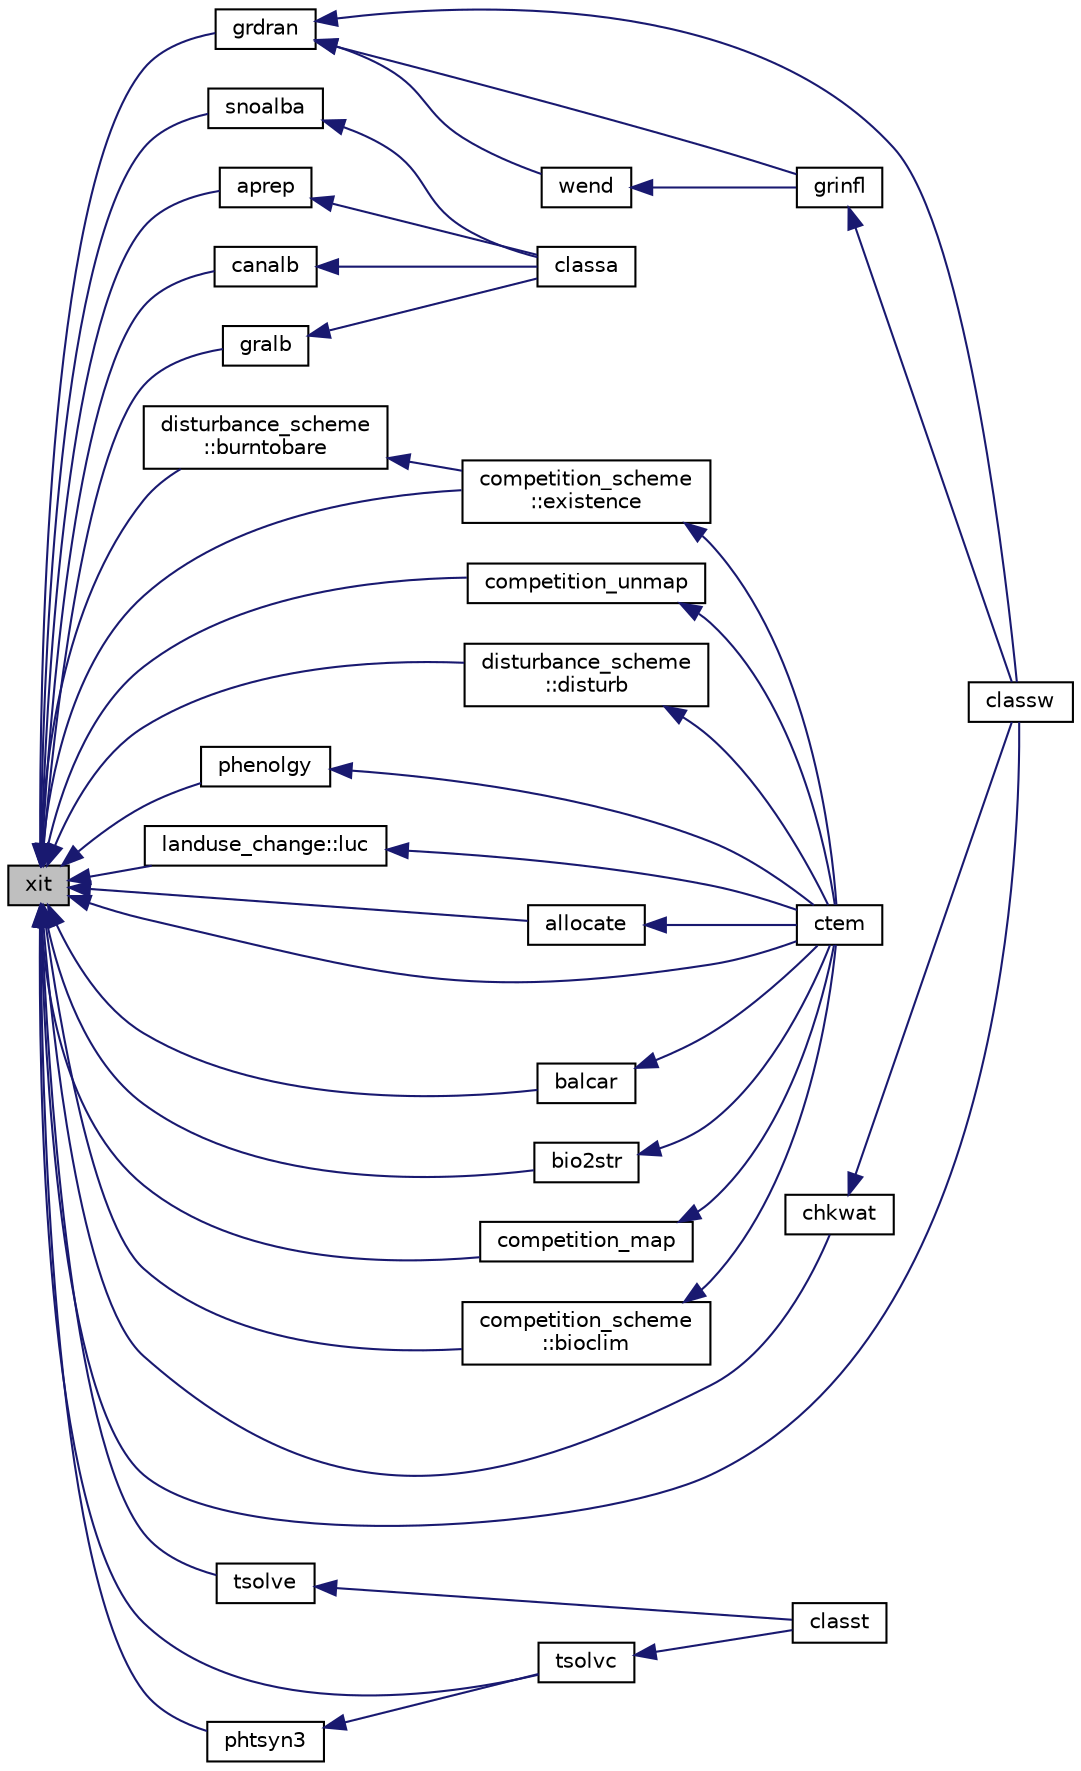 digraph "xit"
{
 // INTERACTIVE_SVG=YES
  edge [fontname="Helvetica",fontsize="10",labelfontname="Helvetica",labelfontsize="10"];
  node [fontname="Helvetica",fontsize="10",shape=record];
  rankdir="LR";
  Node1 [label="xit",height=0.2,width=0.4,color="black", fillcolor="grey75", style="filled", fontcolor="black"];
  Node1 -> Node2 [dir="back",color="midnightblue",fontsize="10",style="solid"];
  Node2 [label="allocate",height=0.2,width=0.4,color="black", fillcolor="white", style="filled",URL="$allocate_8f.html#aa4327082169256da29b83bf41b489db6"];
  Node2 -> Node3 [dir="back",color="midnightblue",fontsize="10",style="solid"];
  Node3 [label="ctem",height=0.2,width=0.4,color="black", fillcolor="white", style="filled",URL="$ctem_8f90.html#ace1598599f37c24cac37dd963f23b497"];
  Node1 -> Node4 [dir="back",color="midnightblue",fontsize="10",style="solid"];
  Node4 [label="aprep",height=0.2,width=0.4,color="black", fillcolor="white", style="filled",URL="$APREP_8f.html#a5fe4fa336815bc509d646edae0744405",tooltip="This subroutine is hard-coded to handle the standard four vegetation categories recognized by CLASS (..."];
  Node4 -> Node5 [dir="back",color="midnightblue",fontsize="10",style="solid"];
  Node5 [label="classa",height=0.2,width=0.4,color="black", fillcolor="white", style="filled",URL="$CLASSA_8f.html#a4ba5845339f63dd223722f0e0593c72e"];
  Node1 -> Node6 [dir="back",color="midnightblue",fontsize="10",style="solid"];
  Node6 [label="balcar",height=0.2,width=0.4,color="black", fillcolor="white", style="filled",URL="$balcar_8f.html#a922db81c881d66b3cf76a5a72ea4586a"];
  Node6 -> Node3 [dir="back",color="midnightblue",fontsize="10",style="solid"];
  Node1 -> Node7 [dir="back",color="midnightblue",fontsize="10",style="solid"];
  Node7 [label="bio2str",height=0.2,width=0.4,color="black", fillcolor="white", style="filled",URL="$bio2str_8f.html#a3bc457fd89cd3f3af038e068b38b5919"];
  Node7 -> Node3 [dir="back",color="midnightblue",fontsize="10",style="solid"];
  Node1 -> Node8 [dir="back",color="midnightblue",fontsize="10",style="solid"];
  Node8 [label="canalb",height=0.2,width=0.4,color="black", fillcolor="white", style="filled",URL="$CANALB_8f.html#ad01e3318e7b9408fb2f037378ffb6589"];
  Node8 -> Node5 [dir="back",color="midnightblue",fontsize="10",style="solid"];
  Node1 -> Node9 [dir="back",color="midnightblue",fontsize="10",style="solid"];
  Node9 [label="chkwat",height=0.2,width=0.4,color="black", fillcolor="white", style="filled",URL="$CHKWAT_8f.html#ae24f10ada6d260b942e1b64c3dc5a310"];
  Node9 -> Node10 [dir="back",color="midnightblue",fontsize="10",style="solid"];
  Node10 [label="classw",height=0.2,width=0.4,color="black", fillcolor="white", style="filled",URL="$CLASSW_8f.html#aac1827011ed2ca61bd0274e83d1f80ad"];
  Node1 -> Node10 [dir="back",color="midnightblue",fontsize="10",style="solid"];
  Node1 -> Node11 [dir="back",color="midnightblue",fontsize="10",style="solid"];
  Node11 [label="competition_map",height=0.2,width=0.4,color="black", fillcolor="white", style="filled",URL="$competition__map_8f.html#a854a6eedf534eff4dd50075b3a321744"];
  Node11 -> Node3 [dir="back",color="midnightblue",fontsize="10",style="solid"];
  Node1 -> Node12 [dir="back",color="midnightblue",fontsize="10",style="solid"];
  Node12 [label="competition_scheme\l::bioclim",height=0.2,width=0.4,color="black", fillcolor="white", style="filled",URL="$group__competition__scheme__bioclim.html#ga8976936d6f76c8619f6602153b8355f9"];
  Node12 -> Node3 [dir="back",color="midnightblue",fontsize="10",style="solid"];
  Node1 -> Node13 [dir="back",color="midnightblue",fontsize="10",style="solid"];
  Node13 [label="competition_scheme\l::existence",height=0.2,width=0.4,color="black", fillcolor="white", style="filled",URL="$group__competition__scheme__existence.html#ga4345a1807f52b8da4f0cdd9f0f71f91f"];
  Node13 -> Node3 [dir="back",color="midnightblue",fontsize="10",style="solid"];
  Node1 -> Node14 [dir="back",color="midnightblue",fontsize="10",style="solid"];
  Node14 [label="competition_unmap",height=0.2,width=0.4,color="black", fillcolor="white", style="filled",URL="$competition__unmap_8f.html#ab970a794d878e125da563f7022d2d3a4"];
  Node14 -> Node3 [dir="back",color="midnightblue",fontsize="10",style="solid"];
  Node1 -> Node3 [dir="back",color="midnightblue",fontsize="10",style="solid"];
  Node1 -> Node15 [dir="back",color="midnightblue",fontsize="10",style="solid"];
  Node15 [label="disturbance_scheme\l::disturb",height=0.2,width=0.4,color="black", fillcolor="white", style="filled",URL="$group__disturbance__scheme__disturb.html#ga43f1709a7ea90ed6c9c37f54c2f5478b"];
  Node15 -> Node3 [dir="back",color="midnightblue",fontsize="10",style="solid"];
  Node1 -> Node16 [dir="back",color="midnightblue",fontsize="10",style="solid"];
  Node16 [label="disturbance_scheme\l::burntobare",height=0.2,width=0.4,color="black", fillcolor="white", style="filled",URL="$group__disturbance__scheme__burntobare.html#gae72fa0c94541c3e88a45d71f2442be9c"];
  Node16 -> Node13 [dir="back",color="midnightblue",fontsize="10",style="solid"];
  Node1 -> Node17 [dir="back",color="midnightblue",fontsize="10",style="solid"];
  Node17 [label="gralb",height=0.2,width=0.4,color="black", fillcolor="white", style="filled",URL="$GRALB_8f.html#a99502ab3789165086e450da1aef1ecd5"];
  Node17 -> Node5 [dir="back",color="midnightblue",fontsize="10",style="solid"];
  Node1 -> Node18 [dir="back",color="midnightblue",fontsize="10",style="solid"];
  Node18 [label="grdran",height=0.2,width=0.4,color="black", fillcolor="white", style="filled",URL="$GRDRAN_8f.html#a9d02aa9115635af052981eec146b1042"];
  Node18 -> Node10 [dir="back",color="midnightblue",fontsize="10",style="solid"];
  Node18 -> Node19 [dir="back",color="midnightblue",fontsize="10",style="solid"];
  Node19 [label="grinfl",height=0.2,width=0.4,color="black", fillcolor="white", style="filled",URL="$GRINFL_8f.html#aac6f2d3fad2a7b2c287fb2b821ba61f4"];
  Node19 -> Node10 [dir="back",color="midnightblue",fontsize="10",style="solid"];
  Node18 -> Node20 [dir="back",color="midnightblue",fontsize="10",style="solid"];
  Node20 [label="wend",height=0.2,width=0.4,color="black", fillcolor="white", style="filled",URL="$WEND_8f.html#aef71fcd76a2c9c23bd3d07a80231ca8b"];
  Node20 -> Node19 [dir="back",color="midnightblue",fontsize="10",style="solid"];
  Node1 -> Node21 [dir="back",color="midnightblue",fontsize="10",style="solid"];
  Node21 [label="landuse_change::luc",height=0.2,width=0.4,color="black", fillcolor="white", style="filled",URL="$group__landuse__change__luc.html#gaca416d24f2714c7a7de32fb9fb1033db"];
  Node21 -> Node3 [dir="back",color="midnightblue",fontsize="10",style="solid"];
  Node1 -> Node22 [dir="back",color="midnightblue",fontsize="10",style="solid"];
  Node22 [label="phenolgy",height=0.2,width=0.4,color="black", fillcolor="white", style="filled",URL="$phenolgy_8f.html#add1d849abdf1b6baf10cfdde1b93ec0b"];
  Node22 -> Node3 [dir="back",color="midnightblue",fontsize="10",style="solid"];
  Node1 -> Node23 [dir="back",color="midnightblue",fontsize="10",style="solid"];
  Node23 [label="phtsyn3",height=0.2,width=0.4,color="black", fillcolor="white", style="filled",URL="$PHTSYN3_8f.html#a9d3d9bffc5e2ae5e7d6411e23328f59c"];
  Node23 -> Node24 [dir="back",color="midnightblue",fontsize="10",style="solid"];
  Node24 [label="tsolvc",height=0.2,width=0.4,color="black", fillcolor="white", style="filled",URL="$TSOLVC_8f.html#a824dab26436ace6ad8f0f9e2f6908ce2"];
  Node24 -> Node25 [dir="back",color="midnightblue",fontsize="10",style="solid"];
  Node25 [label="classt",height=0.2,width=0.4,color="black", fillcolor="white", style="filled",URL="$CLASST_8f.html#afc821376816034a0c657e69bb4b06a24"];
  Node1 -> Node26 [dir="back",color="midnightblue",fontsize="10",style="solid"];
  Node26 [label="snoalba",height=0.2,width=0.4,color="black", fillcolor="white", style="filled",URL="$SNOALBA_8f.html#a414a4eaf6a7d196c40633aa1c1ab2159"];
  Node26 -> Node5 [dir="back",color="midnightblue",fontsize="10",style="solid"];
  Node1 -> Node24 [dir="back",color="midnightblue",fontsize="10",style="solid"];
  Node1 -> Node27 [dir="back",color="midnightblue",fontsize="10",style="solid"];
  Node27 [label="tsolve",height=0.2,width=0.4,color="black", fillcolor="white", style="filled",URL="$TSOLVE_8f.html#a6e73723f0d6d00d8dc1c69c462493fe2"];
  Node27 -> Node25 [dir="back",color="midnightblue",fontsize="10",style="solid"];
}
